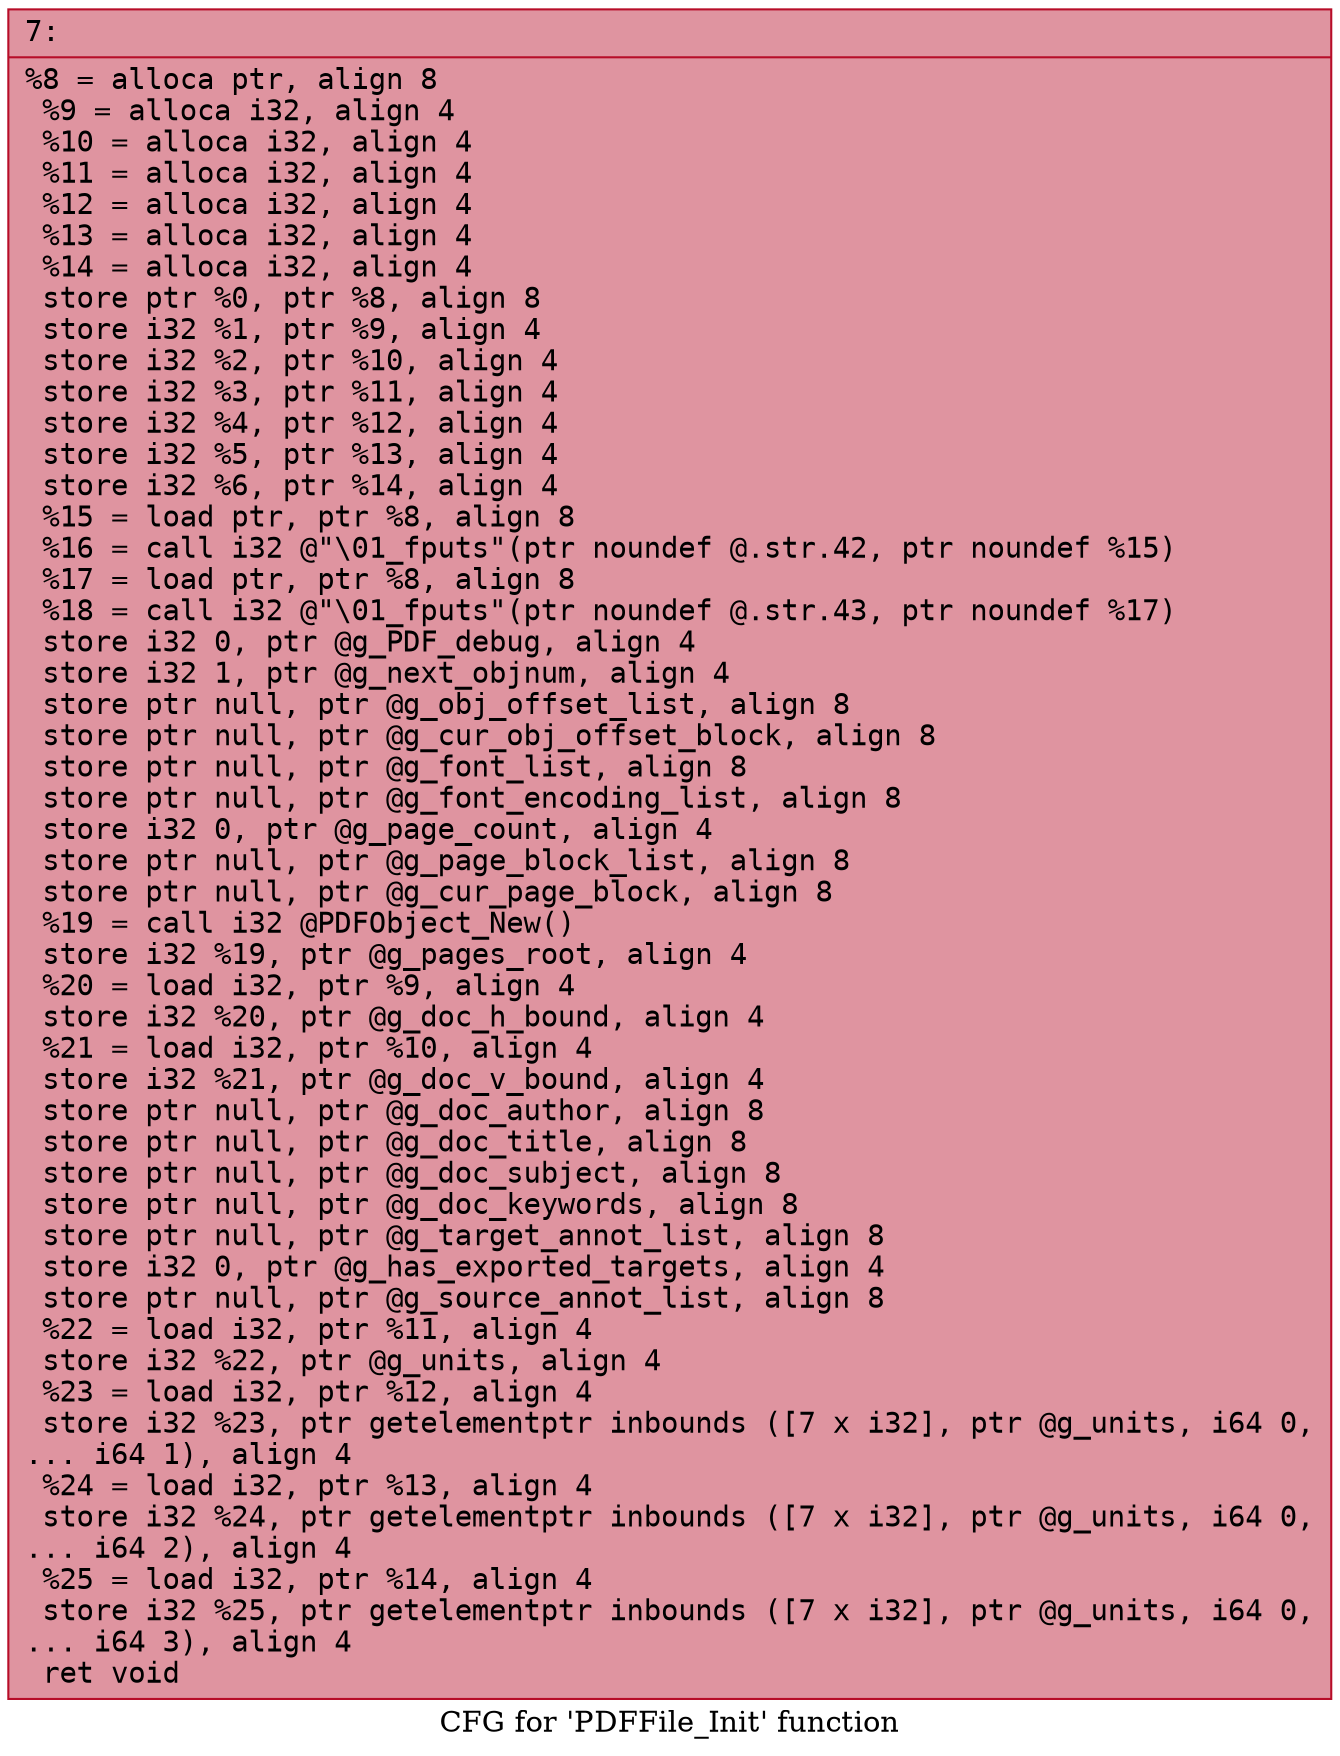 digraph "CFG for 'PDFFile_Init' function" {
	label="CFG for 'PDFFile_Init' function";

	Node0x600000535b80 [shape=record,color="#b70d28ff", style=filled, fillcolor="#b70d2870" fontname="Courier",label="{7:\l|  %8 = alloca ptr, align 8\l  %9 = alloca i32, align 4\l  %10 = alloca i32, align 4\l  %11 = alloca i32, align 4\l  %12 = alloca i32, align 4\l  %13 = alloca i32, align 4\l  %14 = alloca i32, align 4\l  store ptr %0, ptr %8, align 8\l  store i32 %1, ptr %9, align 4\l  store i32 %2, ptr %10, align 4\l  store i32 %3, ptr %11, align 4\l  store i32 %4, ptr %12, align 4\l  store i32 %5, ptr %13, align 4\l  store i32 %6, ptr %14, align 4\l  %15 = load ptr, ptr %8, align 8\l  %16 = call i32 @\"\\01_fputs\"(ptr noundef @.str.42, ptr noundef %15)\l  %17 = load ptr, ptr %8, align 8\l  %18 = call i32 @\"\\01_fputs\"(ptr noundef @.str.43, ptr noundef %17)\l  store i32 0, ptr @g_PDF_debug, align 4\l  store i32 1, ptr @g_next_objnum, align 4\l  store ptr null, ptr @g_obj_offset_list, align 8\l  store ptr null, ptr @g_cur_obj_offset_block, align 8\l  store ptr null, ptr @g_font_list, align 8\l  store ptr null, ptr @g_font_encoding_list, align 8\l  store i32 0, ptr @g_page_count, align 4\l  store ptr null, ptr @g_page_block_list, align 8\l  store ptr null, ptr @g_cur_page_block, align 8\l  %19 = call i32 @PDFObject_New()\l  store i32 %19, ptr @g_pages_root, align 4\l  %20 = load i32, ptr %9, align 4\l  store i32 %20, ptr @g_doc_h_bound, align 4\l  %21 = load i32, ptr %10, align 4\l  store i32 %21, ptr @g_doc_v_bound, align 4\l  store ptr null, ptr @g_doc_author, align 8\l  store ptr null, ptr @g_doc_title, align 8\l  store ptr null, ptr @g_doc_subject, align 8\l  store ptr null, ptr @g_doc_keywords, align 8\l  store ptr null, ptr @g_target_annot_list, align 8\l  store i32 0, ptr @g_has_exported_targets, align 4\l  store ptr null, ptr @g_source_annot_list, align 8\l  %22 = load i32, ptr %11, align 4\l  store i32 %22, ptr @g_units, align 4\l  %23 = load i32, ptr %12, align 4\l  store i32 %23, ptr getelementptr inbounds ([7 x i32], ptr @g_units, i64 0,\l... i64 1), align 4\l  %24 = load i32, ptr %13, align 4\l  store i32 %24, ptr getelementptr inbounds ([7 x i32], ptr @g_units, i64 0,\l... i64 2), align 4\l  %25 = load i32, ptr %14, align 4\l  store i32 %25, ptr getelementptr inbounds ([7 x i32], ptr @g_units, i64 0,\l... i64 3), align 4\l  ret void\l}"];
}
